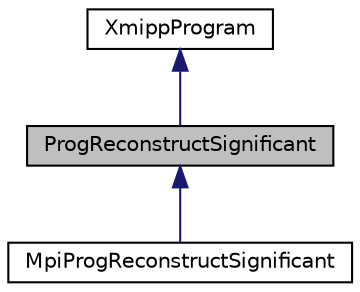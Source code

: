 digraph "ProgReconstructSignificant"
{
  edge [fontname="Helvetica",fontsize="10",labelfontname="Helvetica",labelfontsize="10"];
  node [fontname="Helvetica",fontsize="10",shape=record];
  Node0 [label="ProgReconstructSignificant",height=0.2,width=0.4,color="black", fillcolor="grey75", style="filled", fontcolor="black"];
  Node1 -> Node0 [dir="back",color="midnightblue",fontsize="10",style="solid",fontname="Helvetica"];
  Node1 [label="XmippProgram",height=0.2,width=0.4,color="black", fillcolor="white", style="filled",URL="$classXmippProgram.html"];
  Node0 -> Node2 [dir="back",color="midnightblue",fontsize="10",style="solid",fontname="Helvetica"];
  Node2 [label="MpiProgReconstructSignificant",height=0.2,width=0.4,color="black", fillcolor="white", style="filled",URL="$classMpiProgReconstructSignificant.html"];
}
